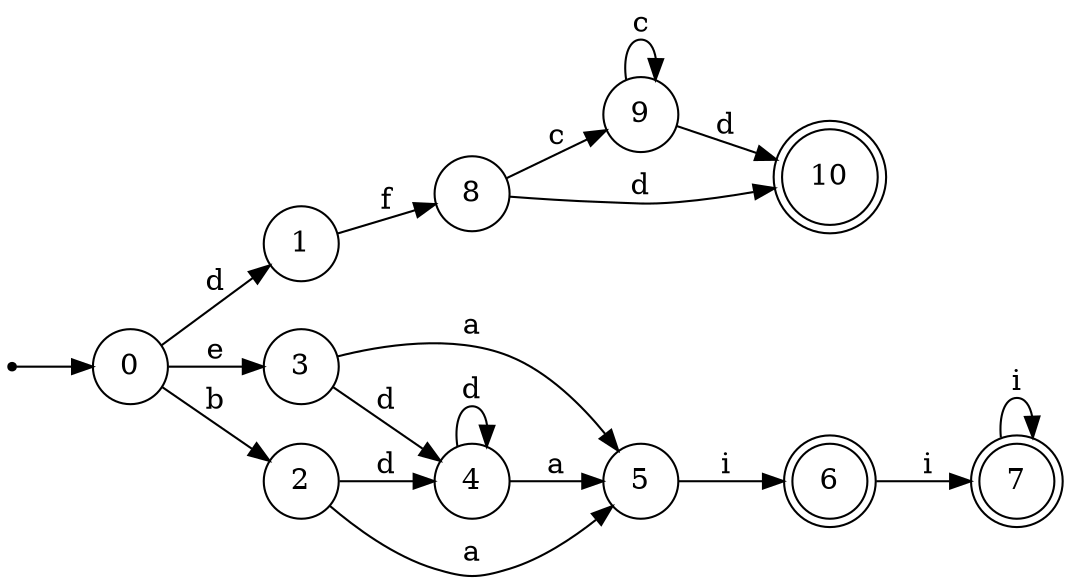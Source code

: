 digraph finite_state_machine {
rankdir=LR;
size="20,20";
node [shape = point]; "dummy0"
node [shape = circle]; "0";
"dummy0" -> "0";
node [shape = circle]; "1";
node [shape = circle]; "2";
node [shape = circle]; "3";
node [shape = circle]; "4";
node [shape = circle]; "5";
node [shape = doublecircle]; "6";node [shape = doublecircle]; "7";node [shape = circle]; "8";
node [shape = circle]; "9";
node [shape = doublecircle]; "10";"0" -> "1" [label = "d"];
 "0" -> "2" [label = "b"];
 "0" -> "3" [label = "e"];
 "3" -> "4" [label = "d"];
 "3" -> "5" [label = "a"];
 "5" -> "6" [label = "i"];
 "6" -> "7" [label = "i"];
 "7" -> "7" [label = "i"];
 "4" -> "4" [label = "d"];
 "4" -> "5" [label = "a"];
 "2" -> "4" [label = "d"];
 "2" -> "5" [label = "a"];
 "1" -> "8" [label = "f"];
 "8" -> "9" [label = "c"];
 "8" -> "10" [label = "d"];
 "9" -> "9" [label = "c"];
 "9" -> "10" [label = "d"];
 }
